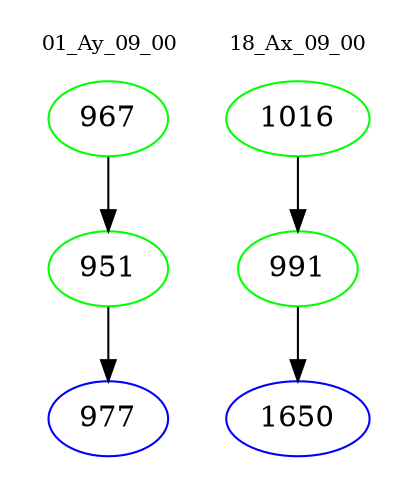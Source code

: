 digraph{
subgraph cluster_0 {
color = white
label = "01_Ay_09_00";
fontsize=10;
T0_967 [label="967", color="green"]
T0_967 -> T0_951 [color="black"]
T0_951 [label="951", color="green"]
T0_951 -> T0_977 [color="black"]
T0_977 [label="977", color="blue"]
}
subgraph cluster_1 {
color = white
label = "18_Ax_09_00";
fontsize=10;
T1_1016 [label="1016", color="green"]
T1_1016 -> T1_991 [color="black"]
T1_991 [label="991", color="green"]
T1_991 -> T1_1650 [color="black"]
T1_1650 [label="1650", color="blue"]
}
}

